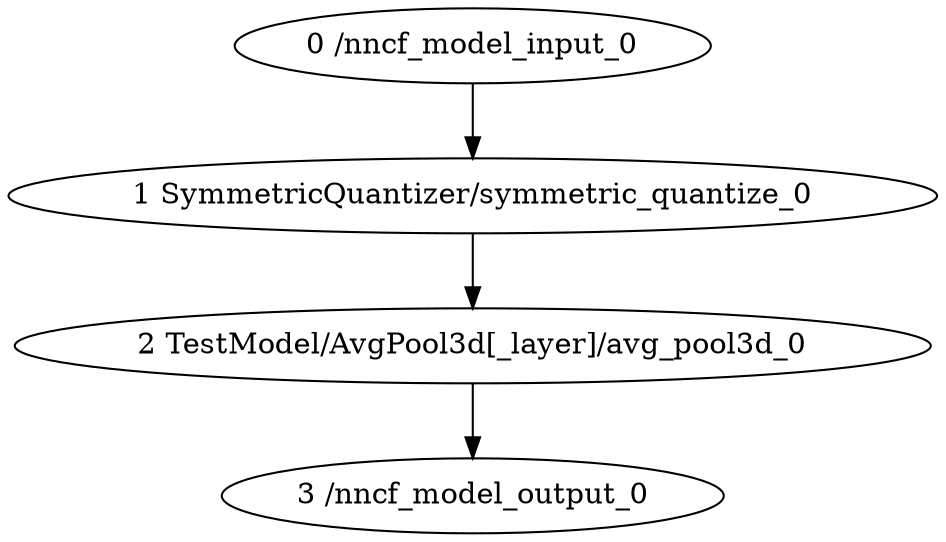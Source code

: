 strict digraph  {
"0 /nncf_model_input_0" [id=0, type=nncf_model_input];
"1 SymmetricQuantizer/symmetric_quantize_0" [id=1, type=symmetric_quantize];
"2 TestModel/AvgPool3d[_layer]/avg_pool3d_0" [id=2, type=avg_pool3d];
"3 /nncf_model_output_0" [id=3, type=nncf_model_output];
"0 /nncf_model_input_0" -> "1 SymmetricQuantizer/symmetric_quantize_0";
"1 SymmetricQuantizer/symmetric_quantize_0" -> "2 TestModel/AvgPool3d[_layer]/avg_pool3d_0";
"2 TestModel/AvgPool3d[_layer]/avg_pool3d_0" -> "3 /nncf_model_output_0";
}
